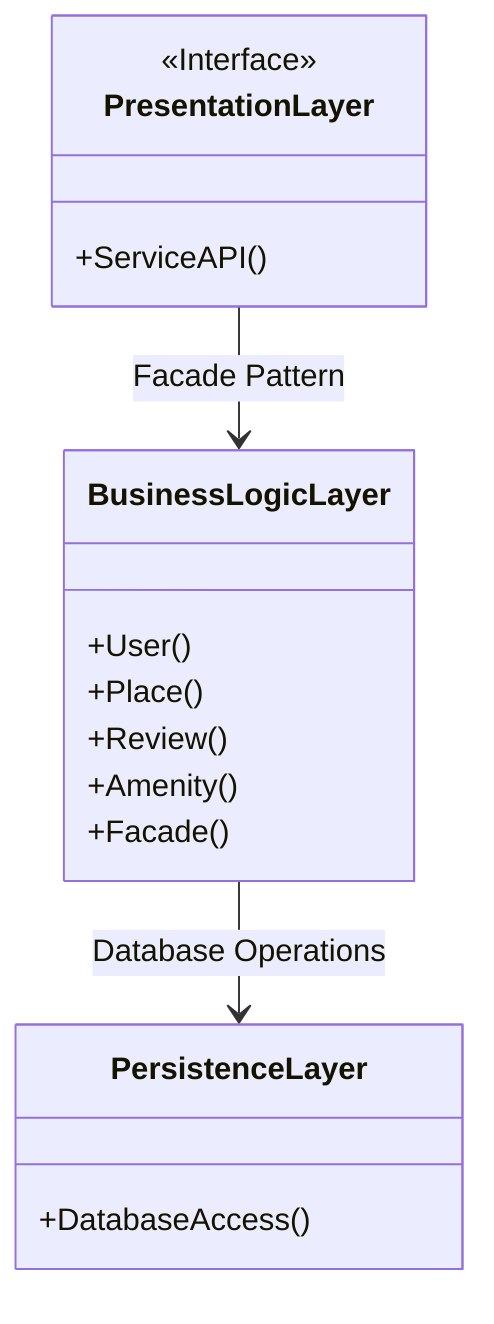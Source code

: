 classDiagram
class PresentationLayer {
    <<Interface>>
    +ServiceAPI()
}
class BusinessLogicLayer {
    +User()
    +Place()
    +Review()
    +Amenity()
    +Facade()
}
class PersistenceLayer {
    +DatabaseAccess()
}

PresentationLayer --> BusinessLogicLayer : Facade Pattern
BusinessLogicLayer --> PersistenceLayer : Database Operations